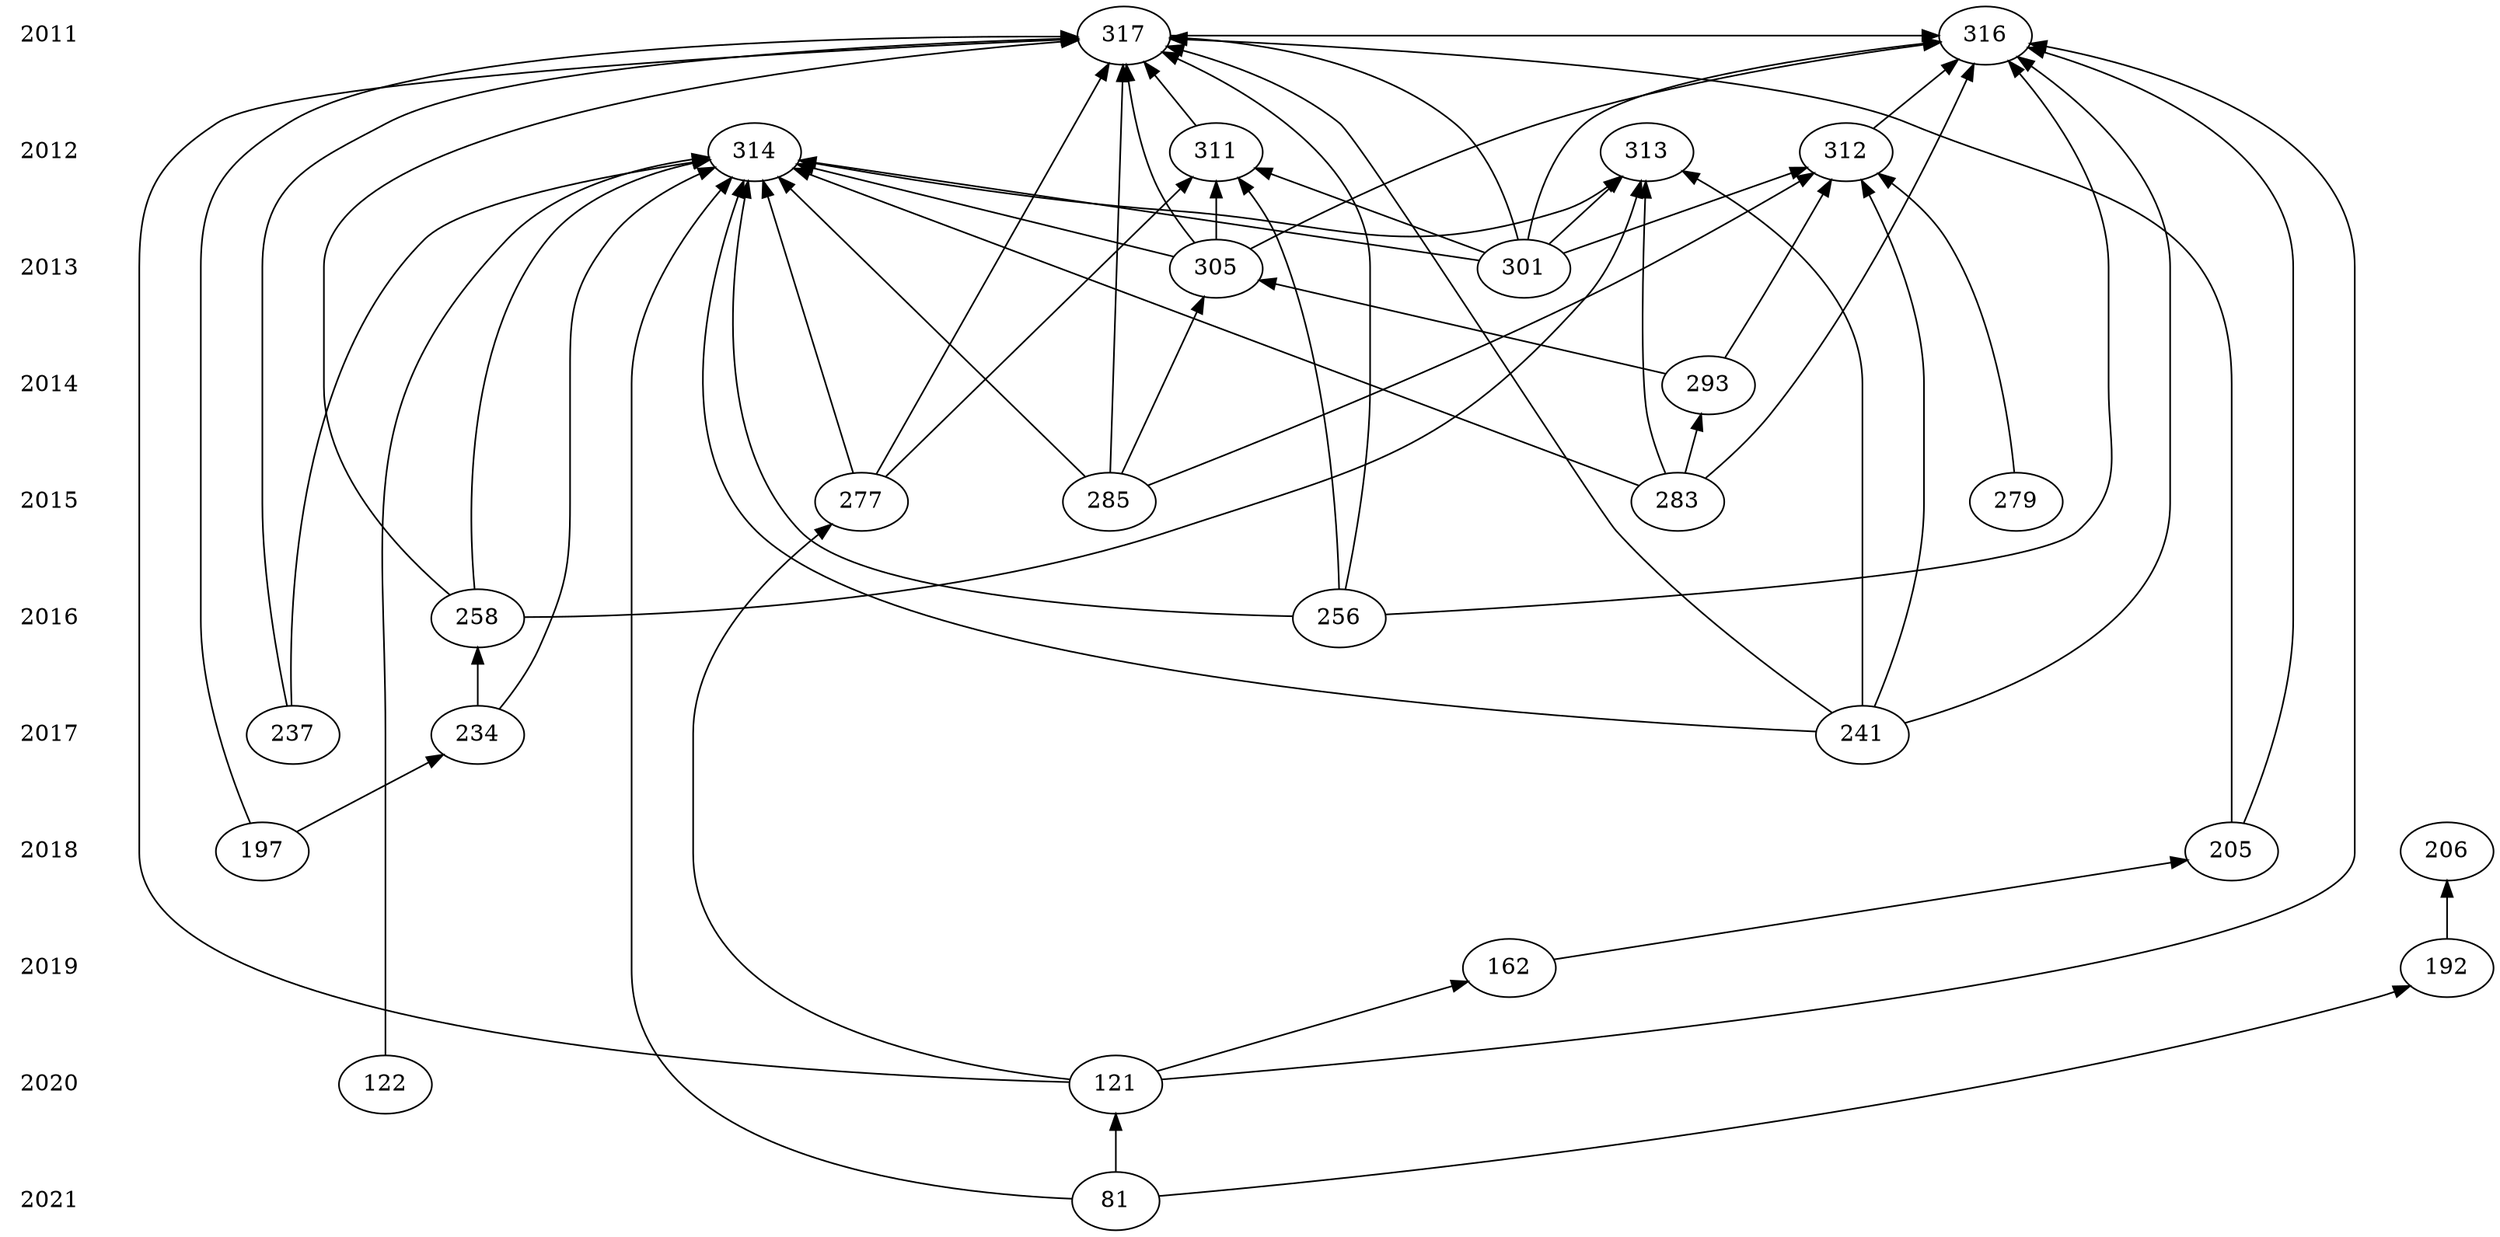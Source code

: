 digraph metadata{
	rankdir = BT;
	{rank=same; 2011 316 317};
	{rank=same; 2012 311 312 313 314};
	{rank=same; 2013 301 305};
	{rank=same; 2014 293};
	{rank=same; 2015 277 279 283 285};
	{rank=same; 2016 256 258};
	{rank=same; 2017 234 237 241};
	{rank=same; 2018 197 205 206};
	{rank=same; 2019 162 192};
	{rank=same; 2020 121 122};
	{rank=same; 2021 81};
	2011 [ shape="plaintext" ];
	2012 [ shape="plaintext" ];
	2013 [ shape="plaintext" ];
	2014 [ shape="plaintext" ];
	2015 [ shape="plaintext" ];
	2016 [ shape="plaintext" ];
	2017 [ shape="plaintext" ];
	2018 [ shape="plaintext" ];
	2019 [ shape="plaintext" ];
	2020 [ shape="plaintext" ];
	2021 [ shape="plaintext" ];
	2021 -> 2020 [ style = invis ];
	2020 -> 2019 [ style = invis ];
	2019 -> 2018 [ style = invis ];
	2018 -> 2017 [ style = invis ];
	2017 -> 2016 [ style = invis ];
	2016 -> 2015 [ style = invis ];
	2015 -> 2014 [ style = invis ];
	2014 -> 2013 [ style = invis ];
	2013 -> 2012 [ style = invis ];
	2012 -> 2011 [ style = invis ];
	81 -> { 121 192 314 };
	121 -> { 162 277 316 317 };
	122 -> { 314 };
	162 -> { 205 };
	192 -> { 206 };
	197 -> { 234 317 };
	205 -> { 316 317 };
	234 -> { 258 314 };
	237 -> { 314 317 };
	241 -> { 312 313 314 316 317 };
	256 -> { 311 314 316 317 };
	258 -> { 313 314 317 };
	277 -> { 311 314 317 };
	279 -> { 312 };
	283 -> { 293 313 314 316 };
	285 -> { 305 312 314 317 };
	293 -> { 305 312 };
	301 -> { 311 312 313 314 316 317 };
	305 -> { 311 314 316 317 };
	311 -> { 317 };
	312 -> { 316 };
	314 -> { 313 };
	317 -> { 316 };
}